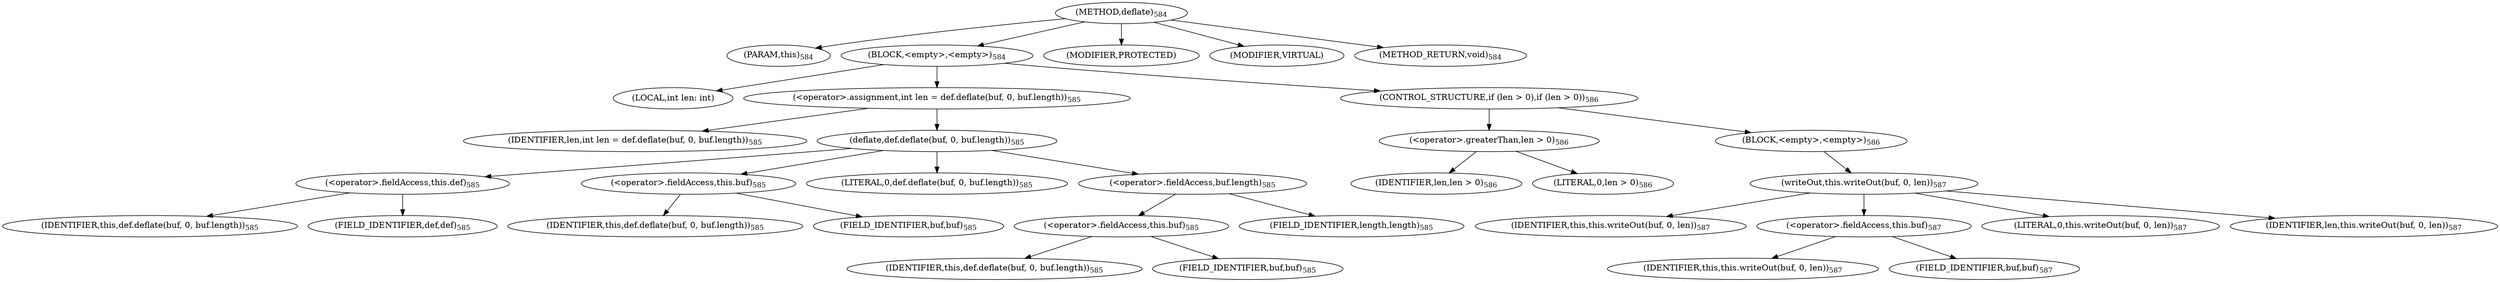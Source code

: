 digraph "deflate" {  
"1175" [label = <(METHOD,deflate)<SUB>584</SUB>> ]
"45" [label = <(PARAM,this)<SUB>584</SUB>> ]
"1176" [label = <(BLOCK,&lt;empty&gt;,&lt;empty&gt;)<SUB>584</SUB>> ]
"1177" [label = <(LOCAL,int len: int)> ]
"1178" [label = <(&lt;operator&gt;.assignment,int len = def.deflate(buf, 0, buf.length))<SUB>585</SUB>> ]
"1179" [label = <(IDENTIFIER,len,int len = def.deflate(buf, 0, buf.length))<SUB>585</SUB>> ]
"1180" [label = <(deflate,def.deflate(buf, 0, buf.length))<SUB>585</SUB>> ]
"1181" [label = <(&lt;operator&gt;.fieldAccess,this.def)<SUB>585</SUB>> ]
"1182" [label = <(IDENTIFIER,this,def.deflate(buf, 0, buf.length))<SUB>585</SUB>> ]
"1183" [label = <(FIELD_IDENTIFIER,def,def)<SUB>585</SUB>> ]
"1184" [label = <(&lt;operator&gt;.fieldAccess,this.buf)<SUB>585</SUB>> ]
"1185" [label = <(IDENTIFIER,this,def.deflate(buf, 0, buf.length))<SUB>585</SUB>> ]
"1186" [label = <(FIELD_IDENTIFIER,buf,buf)<SUB>585</SUB>> ]
"1187" [label = <(LITERAL,0,def.deflate(buf, 0, buf.length))<SUB>585</SUB>> ]
"1188" [label = <(&lt;operator&gt;.fieldAccess,buf.length)<SUB>585</SUB>> ]
"1189" [label = <(&lt;operator&gt;.fieldAccess,this.buf)<SUB>585</SUB>> ]
"1190" [label = <(IDENTIFIER,this,def.deflate(buf, 0, buf.length))<SUB>585</SUB>> ]
"1191" [label = <(FIELD_IDENTIFIER,buf,buf)<SUB>585</SUB>> ]
"1192" [label = <(FIELD_IDENTIFIER,length,length)<SUB>585</SUB>> ]
"1193" [label = <(CONTROL_STRUCTURE,if (len &gt; 0),if (len &gt; 0))<SUB>586</SUB>> ]
"1194" [label = <(&lt;operator&gt;.greaterThan,len &gt; 0)<SUB>586</SUB>> ]
"1195" [label = <(IDENTIFIER,len,len &gt; 0)<SUB>586</SUB>> ]
"1196" [label = <(LITERAL,0,len &gt; 0)<SUB>586</SUB>> ]
"1197" [label = <(BLOCK,&lt;empty&gt;,&lt;empty&gt;)<SUB>586</SUB>> ]
"1198" [label = <(writeOut,this.writeOut(buf, 0, len))<SUB>587</SUB>> ]
"44" [label = <(IDENTIFIER,this,this.writeOut(buf, 0, len))<SUB>587</SUB>> ]
"1199" [label = <(&lt;operator&gt;.fieldAccess,this.buf)<SUB>587</SUB>> ]
"1200" [label = <(IDENTIFIER,this,this.writeOut(buf, 0, len))<SUB>587</SUB>> ]
"1201" [label = <(FIELD_IDENTIFIER,buf,buf)<SUB>587</SUB>> ]
"1202" [label = <(LITERAL,0,this.writeOut(buf, 0, len))<SUB>587</SUB>> ]
"1203" [label = <(IDENTIFIER,len,this.writeOut(buf, 0, len))<SUB>587</SUB>> ]
"1204" [label = <(MODIFIER,PROTECTED)> ]
"1205" [label = <(MODIFIER,VIRTUAL)> ]
"1206" [label = <(METHOD_RETURN,void)<SUB>584</SUB>> ]
  "1175" -> "45" 
  "1175" -> "1176" 
  "1175" -> "1204" 
  "1175" -> "1205" 
  "1175" -> "1206" 
  "1176" -> "1177" 
  "1176" -> "1178" 
  "1176" -> "1193" 
  "1178" -> "1179" 
  "1178" -> "1180" 
  "1180" -> "1181" 
  "1180" -> "1184" 
  "1180" -> "1187" 
  "1180" -> "1188" 
  "1181" -> "1182" 
  "1181" -> "1183" 
  "1184" -> "1185" 
  "1184" -> "1186" 
  "1188" -> "1189" 
  "1188" -> "1192" 
  "1189" -> "1190" 
  "1189" -> "1191" 
  "1193" -> "1194" 
  "1193" -> "1197" 
  "1194" -> "1195" 
  "1194" -> "1196" 
  "1197" -> "1198" 
  "1198" -> "44" 
  "1198" -> "1199" 
  "1198" -> "1202" 
  "1198" -> "1203" 
  "1199" -> "1200" 
  "1199" -> "1201" 
}
